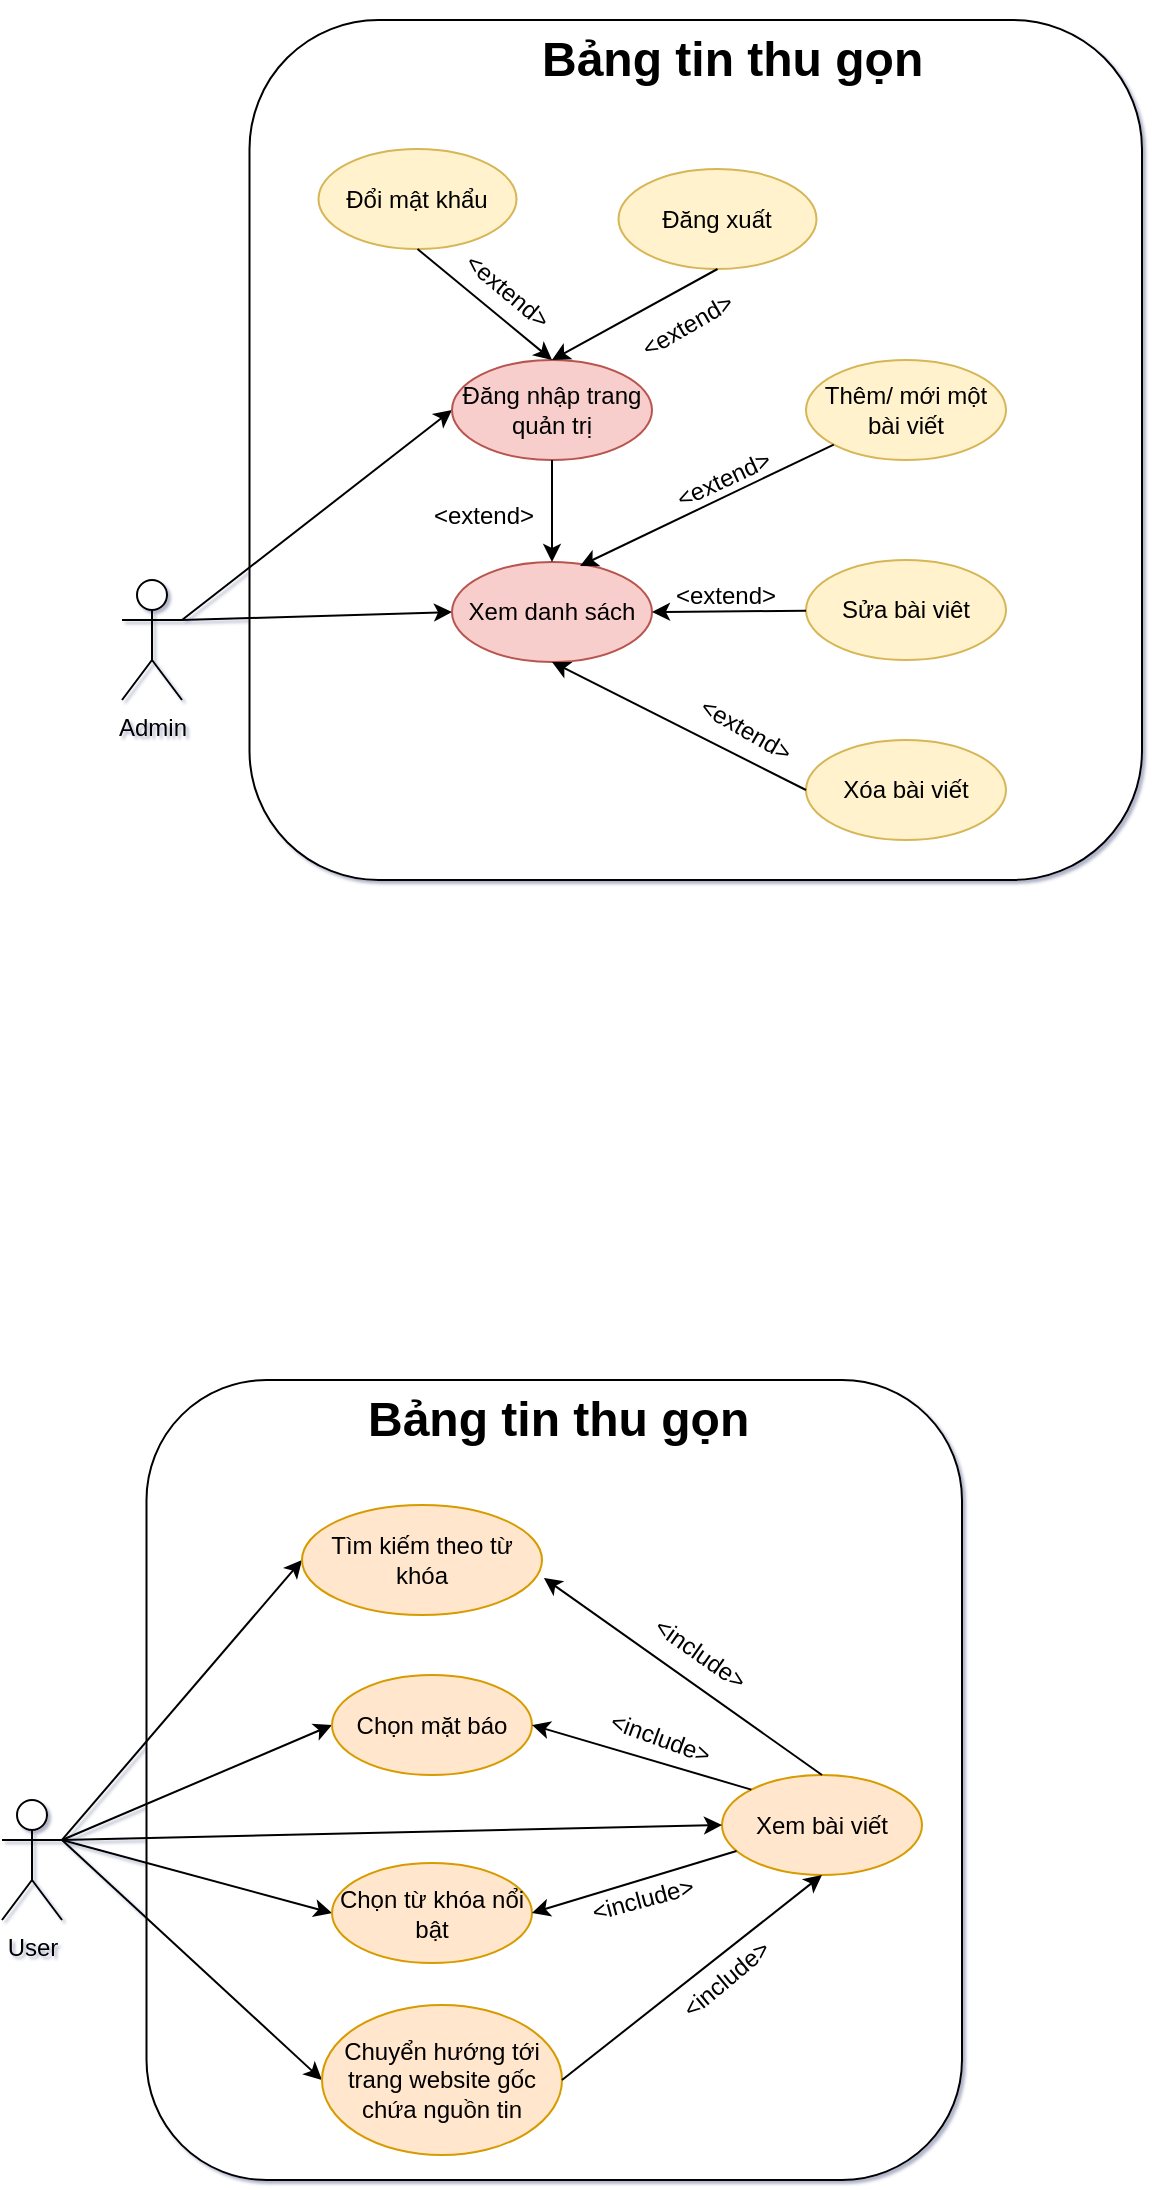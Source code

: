 <mxfile version="17.2.4" type="device"><diagram id="RWThB8RbWpdfhxavSxz5" name="Page-1"><mxGraphModel dx="868" dy="1619" grid="1" gridSize="10" guides="1" tooltips="1" connect="1" arrows="1" fold="1" page="1" pageScale="1" pageWidth="827" pageHeight="1169" background="none" math="0" shadow="1"><root><mxCell id="0"/><mxCell id="1" parent="0"/><mxCell id="1DTD1fKfkzU20tImV6SE-3" value="" style="rounded=1;whiteSpace=wrap;html=1;" vertex="1" parent="1"><mxGeometry x="162.25" y="590" width="407.75" height="400" as="geometry"/></mxCell><mxCell id="8gruY0bJiQVcLuq2g7tq-1" value="" style="rounded=1;whiteSpace=wrap;html=1;" parent="1" vertex="1"><mxGeometry x="213.75" y="-90" width="446.25" height="430" as="geometry"/></mxCell><mxCell id="8gruY0bJiQVcLuq2g7tq-3" value="Admin" style="shape=umlActor;verticalLabelPosition=bottom;verticalAlign=top;html=1;outlineConnect=0;" parent="1" vertex="1"><mxGeometry x="150" y="190" width="30" height="60" as="geometry"/></mxCell><mxCell id="8gruY0bJiQVcLuq2g7tq-10" value="" style="endArrow=classic;html=1;rounded=0;entryX=0;entryY=0.5;entryDx=0;entryDy=0;exitX=1;exitY=0.333;exitDx=0;exitDy=0;exitPerimeter=0;" parent="1" source="8gruY0bJiQVcLuq2g7tq-3" target="yzXGqRGJ_V18KKqWcL4Y-1" edge="1"><mxGeometry width="50" height="50" relative="1" as="geometry"><mxPoint x="180" y="200" as="sourcePoint"/><mxPoint x="310" y="85" as="targetPoint"/></mxGeometry></mxCell><mxCell id="8gruY0bJiQVcLuq2g7tq-12" value="" style="endArrow=classic;html=1;rounded=0;entryX=0;entryY=0.5;entryDx=0;entryDy=0;" parent="1" target="yzXGqRGJ_V18KKqWcL4Y-10" edge="1"><mxGeometry width="50" height="50" relative="1" as="geometry"><mxPoint x="180" y="210" as="sourcePoint"/><mxPoint x="319" y="182" as="targetPoint"/></mxGeometry></mxCell><mxCell id="yzXGqRGJ_V18KKqWcL4Y-1" value="Đăng nhập trang quản trị" style="ellipse;whiteSpace=wrap;html=1;fillColor=#f8cecc;strokeColor=#b85450;" parent="1" vertex="1"><mxGeometry x="315" y="80" width="100" height="50" as="geometry"/></mxCell><mxCell id="yzXGqRGJ_V18KKqWcL4Y-2" value="Đổi mật khẩu" style="ellipse;whiteSpace=wrap;html=1;fillColor=#fff2cc;strokeColor=#d6b656;" parent="1" vertex="1"><mxGeometry x="248.25" y="-25.5" width="99" height="50" as="geometry"/></mxCell><mxCell id="yzXGqRGJ_V18KKqWcL4Y-3" value="Đăng xuất" style="ellipse;whiteSpace=wrap;html=1;fillColor=#fff2cc;strokeColor=#d6b656;" parent="1" vertex="1"><mxGeometry x="398.25" y="-15.5" width="99" height="50" as="geometry"/></mxCell><mxCell id="yzXGqRGJ_V18KKqWcL4Y-8" value="" style="endArrow=classic;html=1;rounded=0;exitX=0.5;exitY=1;exitDx=0;exitDy=0;entryX=0.5;entryY=0;entryDx=0;entryDy=0;" parent="1" source="yzXGqRGJ_V18KKqWcL4Y-2" target="yzXGqRGJ_V18KKqWcL4Y-1" edge="1"><mxGeometry width="50" height="50" relative="1" as="geometry"><mxPoint x="425" y="90" as="sourcePoint"/><mxPoint x="475" y="40" as="targetPoint"/></mxGeometry></mxCell><mxCell id="yzXGqRGJ_V18KKqWcL4Y-9" value="" style="endArrow=classic;html=1;rounded=0;exitX=0.5;exitY=1;exitDx=0;exitDy=0;" parent="1" source="yzXGqRGJ_V18KKqWcL4Y-3" edge="1"><mxGeometry width="50" height="50" relative="1" as="geometry"><mxPoint x="324.5" y="30" as="sourcePoint"/><mxPoint x="365" y="80" as="targetPoint"/></mxGeometry></mxCell><mxCell id="yzXGqRGJ_V18KKqWcL4Y-10" value="Xem danh sách" style="ellipse;whiteSpace=wrap;html=1;fillColor=#f8cecc;strokeColor=#b85450;" parent="1" vertex="1"><mxGeometry x="315" y="181" width="100" height="50" as="geometry"/></mxCell><mxCell id="yzXGqRGJ_V18KKqWcL4Y-11" value="Thêm/ mới một bài viết" style="ellipse;whiteSpace=wrap;html=1;fillColor=#fff2cc;strokeColor=#d6b656;" parent="1" vertex="1"><mxGeometry x="492" y="80" width="100" height="50" as="geometry"/></mxCell><mxCell id="yzXGqRGJ_V18KKqWcL4Y-14" value="Sửa bài viêt" style="ellipse;whiteSpace=wrap;html=1;fillColor=#fff2cc;strokeColor=#d6b656;" parent="1" vertex="1"><mxGeometry x="492" y="180" width="100" height="50" as="geometry"/></mxCell><mxCell id="yzXGqRGJ_V18KKqWcL4Y-16" value="Xóa bài viết" style="ellipse;whiteSpace=wrap;html=1;fillColor=#fff2cc;strokeColor=#d6b656;" parent="1" vertex="1"><mxGeometry x="492" y="270" width="100" height="50" as="geometry"/></mxCell><mxCell id="yzXGqRGJ_V18KKqWcL4Y-21" value="" style="endArrow=classic;html=1;rounded=0;exitX=0;exitY=0.5;exitDx=0;exitDy=0;entryX=0.5;entryY=1;entryDx=0;entryDy=0;" parent="1" source="yzXGqRGJ_V18KKqWcL4Y-16" target="yzXGqRGJ_V18KKqWcL4Y-10" edge="1"><mxGeometry width="50" height="50" relative="1" as="geometry"><mxPoint x="435" y="285" as="sourcePoint"/><mxPoint x="422.789" y="362.352" as="targetPoint"/></mxGeometry></mxCell><mxCell id="yzXGqRGJ_V18KKqWcL4Y-22" value="" style="endArrow=classic;html=1;rounded=0;entryX=1;entryY=0.5;entryDx=0;entryDy=0;" parent="1" source="yzXGqRGJ_V18KKqWcL4Y-14" target="yzXGqRGJ_V18KKqWcL4Y-10" edge="1"><mxGeometry width="50" height="50" relative="1" as="geometry"><mxPoint x="595" y="370" as="sourcePoint"/><mxPoint x="425" y="275" as="targetPoint"/></mxGeometry></mxCell><mxCell id="yzXGqRGJ_V18KKqWcL4Y-25" value="" style="endArrow=classic;html=1;rounded=0;entryX=0.64;entryY=0.04;entryDx=0;entryDy=0;entryPerimeter=0;" parent="1" source="yzXGqRGJ_V18KKqWcL4Y-11" target="yzXGqRGJ_V18KKqWcL4Y-10" edge="1"><mxGeometry width="50" height="50" relative="1" as="geometry"><mxPoint x="515" y="140" as="sourcePoint"/><mxPoint x="425" y="140" as="targetPoint"/></mxGeometry></mxCell><mxCell id="yzXGqRGJ_V18KKqWcL4Y-27" value="&amp;lt;extend&amp;gt;" style="text;html=1;strokeColor=none;fillColor=none;align=center;verticalAlign=middle;whiteSpace=wrap;rounded=0;rotation=-25;" parent="1" vertex="1"><mxGeometry x="420.5" y="125" width="60" height="30" as="geometry"/></mxCell><mxCell id="yzXGqRGJ_V18KKqWcL4Y-28" value="&amp;lt;extend&amp;gt;" style="text;html=1;strokeColor=none;fillColor=none;align=center;verticalAlign=middle;whiteSpace=wrap;rounded=0;rotation=0;" parent="1" vertex="1"><mxGeometry x="421.75" y="183" width="60" height="30" as="geometry"/></mxCell><mxCell id="yzXGqRGJ_V18KKqWcL4Y-31" value="&amp;lt;extend&amp;gt;" style="text;html=1;strokeColor=none;fillColor=none;align=center;verticalAlign=middle;whiteSpace=wrap;rounded=0;rotation=30;" parent="1" vertex="1"><mxGeometry x="432" y="250" width="60" height="30" as="geometry"/></mxCell><mxCell id="yzXGqRGJ_V18KKqWcL4Y-32" value="&amp;lt;include&amp;gt;" style="text;html=1;strokeColor=none;fillColor=none;align=center;verticalAlign=middle;whiteSpace=wrap;rounded=0;rotation=-40;" parent="1" vertex="1"><mxGeometry x="411.5" y="875" width="80.5" height="30" as="geometry"/></mxCell><mxCell id="yzXGqRGJ_V18KKqWcL4Y-34" value="&amp;lt;extend&amp;gt;" style="text;html=1;strokeColor=none;fillColor=none;align=center;verticalAlign=middle;whiteSpace=wrap;rounded=0;rotation=40;" parent="1" vertex="1"><mxGeometry x="313.25" y="30.5" width="60" height="30" as="geometry"/></mxCell><mxCell id="yzXGqRGJ_V18KKqWcL4Y-35" value="&amp;lt;extend&amp;gt;" style="text;html=1;strokeColor=none;fillColor=none;align=center;verticalAlign=middle;whiteSpace=wrap;rounded=0;rotation=-30;" parent="1" vertex="1"><mxGeometry x="402.5" y="48" width="60" height="30" as="geometry"/></mxCell><mxCell id="JnIqkEwEIfeM7kIxrMsy-3" value="" style="endArrow=classic;html=1;rounded=0;entryX=0;entryY=0.5;entryDx=0;entryDy=0;exitX=1;exitY=0.333;exitDx=0;exitDy=0;exitPerimeter=0;" parent="1" source="JnIqkEwEIfeM7kIxrMsy-2" target="JnIqkEwEIfeM7kIxrMsy-7" edge="1"><mxGeometry width="50" height="50" relative="1" as="geometry"><mxPoint x="180" y="795" as="sourcePoint"/><mxPoint x="310" y="680" as="targetPoint"/></mxGeometry></mxCell><mxCell id="JnIqkEwEIfeM7kIxrMsy-4" value="" style="endArrow=classic;html=1;rounded=0;entryX=0;entryY=0.5;entryDx=0;entryDy=0;startArrow=none;exitX=1;exitY=0.333;exitDx=0;exitDy=0;exitPerimeter=0;" parent="1" source="JnIqkEwEIfeM7kIxrMsy-2" target="JnIqkEwEIfeM7kIxrMsy-11" edge="1"><mxGeometry width="50" height="50" relative="1" as="geometry"><mxPoint x="180" y="805" as="sourcePoint"/><mxPoint x="319" y="777" as="targetPoint"/></mxGeometry></mxCell><mxCell id="JnIqkEwEIfeM7kIxrMsy-5" value="" style="endArrow=classic;html=1;rounded=0;entryX=0;entryY=0.5;entryDx=0;entryDy=0;exitX=1;exitY=0.333;exitDx=0;exitDy=0;exitPerimeter=0;" parent="1" source="JnIqkEwEIfeM7kIxrMsy-2" target="JnIqkEwEIfeM7kIxrMsy-14" edge="1"><mxGeometry width="50" height="50" relative="1" as="geometry"><mxPoint x="190" y="815" as="sourcePoint"/><mxPoint x="325" y="855" as="targetPoint"/></mxGeometry></mxCell><mxCell id="JnIqkEwEIfeM7kIxrMsy-6" value="" style="endArrow=classic;html=1;rounded=0;entryX=0;entryY=0.5;entryDx=0;entryDy=0;exitX=1;exitY=0.333;exitDx=0;exitDy=0;exitPerimeter=0;" parent="1" source="JnIqkEwEIfeM7kIxrMsy-2" target="JnIqkEwEIfeM7kIxrMsy-16" edge="1"><mxGeometry width="50" height="50" relative="1" as="geometry"><mxPoint x="180" y="805" as="sourcePoint"/><mxPoint x="310" y="945" as="targetPoint"/></mxGeometry></mxCell><mxCell id="JnIqkEwEIfeM7kIxrMsy-7" value="Tìm kiếm theo từ khóa" style="ellipse;whiteSpace=wrap;html=1;fillColor=#ffe6cc;strokeColor=#d79b00;" parent="1" vertex="1"><mxGeometry x="240" y="652.5" width="120" height="55" as="geometry"/></mxCell><mxCell id="JnIqkEwEIfeM7kIxrMsy-11" value="Chọn mặt báo" style="ellipse;whiteSpace=wrap;html=1;fillColor=#ffe6cc;strokeColor=#d79b00;" parent="1" vertex="1"><mxGeometry x="255" y="737.5" width="100" height="50" as="geometry"/></mxCell><mxCell id="JnIqkEwEIfeM7kIxrMsy-14" value="Chọn từ khóa nổi bật" style="ellipse;whiteSpace=wrap;html=1;fillColor=#ffe6cc;strokeColor=#d79b00;" parent="1" vertex="1"><mxGeometry x="255" y="831.5" width="100" height="50" as="geometry"/></mxCell><mxCell id="JnIqkEwEIfeM7kIxrMsy-16" value="Chuyển hướng tới trang website gốc chứa nguồn tin" style="ellipse;whiteSpace=wrap;html=1;fillColor=#ffe6cc;strokeColor=#d79b00;" parent="1" vertex="1"><mxGeometry x="250" y="902.5" width="120" height="75" as="geometry"/></mxCell><mxCell id="JnIqkEwEIfeM7kIxrMsy-31" value="Xem bài viết" style="ellipse;whiteSpace=wrap;html=1;fillColor=#ffe6cc;strokeColor=#d79b00;" parent="1" vertex="1"><mxGeometry x="450" y="787.5" width="100" height="50" as="geometry"/></mxCell><mxCell id="JnIqkEwEIfeM7kIxrMsy-2" value="User" style="shape=umlActor;verticalLabelPosition=bottom;verticalAlign=top;html=1;outlineConnect=0;" parent="1" vertex="1"><mxGeometry x="90" y="800" width="30" height="60" as="geometry"/></mxCell><mxCell id="JnIqkEwEIfeM7kIxrMsy-37" value="" style="endArrow=classic;html=1;rounded=0;entryX=1.008;entryY=0.664;entryDx=0;entryDy=0;entryPerimeter=0;exitX=0.5;exitY=0;exitDx=0;exitDy=0;" parent="1" source="JnIqkEwEIfeM7kIxrMsy-31" target="JnIqkEwEIfeM7kIxrMsy-7" edge="1"><mxGeometry width="50" height="50" relative="1" as="geometry"><mxPoint x="420" y="830" as="sourcePoint"/><mxPoint x="470" y="780" as="targetPoint"/></mxGeometry></mxCell><mxCell id="JnIqkEwEIfeM7kIxrMsy-38" value="" style="endArrow=classic;html=1;rounded=0;exitX=1;exitY=0.5;exitDx=0;exitDy=0;entryX=0.5;entryY=1;entryDx=0;entryDy=0;" parent="1" source="JnIqkEwEIfeM7kIxrMsy-16" target="JnIqkEwEIfeM7kIxrMsy-31" edge="1"><mxGeometry width="50" height="50" relative="1" as="geometry"><mxPoint x="440" y="990" as="sourcePoint"/><mxPoint x="540" y="860" as="targetPoint"/></mxGeometry></mxCell><mxCell id="JnIqkEwEIfeM7kIxrMsy-39" value="" style="endArrow=classic;html=1;rounded=0;exitX=1;exitY=0.333;exitDx=0;exitDy=0;exitPerimeter=0;entryX=0;entryY=0.5;entryDx=0;entryDy=0;" parent="1" source="JnIqkEwEIfeM7kIxrMsy-2" target="JnIqkEwEIfeM7kIxrMsy-31" edge="1"><mxGeometry width="50" height="50" relative="1" as="geometry"><mxPoint x="520" y="750" as="sourcePoint"/><mxPoint x="570" y="700" as="targetPoint"/></mxGeometry></mxCell><mxCell id="JnIqkEwEIfeM7kIxrMsy-40" value="&amp;lt;include&amp;gt;" style="text;html=1;strokeColor=none;fillColor=none;align=center;verticalAlign=middle;whiteSpace=wrap;rounded=0;rotation=35;" parent="1" vertex="1"><mxGeometry x="399" y="711.5" width="80.5" height="30" as="geometry"/></mxCell><mxCell id="JnIqkEwEIfeM7kIxrMsy-41" value="" style="endArrow=classic;html=1;rounded=0;entryX=1;entryY=0.5;entryDx=0;entryDy=0;exitX=0;exitY=0;exitDx=0;exitDy=0;" parent="1" source="JnIqkEwEIfeM7kIxrMsy-31" target="JnIqkEwEIfeM7kIxrMsy-11" edge="1"><mxGeometry width="50" height="50" relative="1" as="geometry"><mxPoint x="550" y="940" as="sourcePoint"/><mxPoint x="600" y="890" as="targetPoint"/></mxGeometry></mxCell><mxCell id="JnIqkEwEIfeM7kIxrMsy-42" value="&amp;lt;include&amp;gt;" style="text;html=1;strokeColor=none;fillColor=none;align=center;verticalAlign=middle;whiteSpace=wrap;rounded=0;rotation=20;" parent="1" vertex="1"><mxGeometry x="378.5" y="753.5" width="80.5" height="30" as="geometry"/></mxCell><mxCell id="JnIqkEwEIfeM7kIxrMsy-43" value="" style="endArrow=classic;html=1;rounded=0;entryX=1;entryY=0.5;entryDx=0;entryDy=0;" parent="1" source="JnIqkEwEIfeM7kIxrMsy-31" target="JnIqkEwEIfeM7kIxrMsy-14" edge="1"><mxGeometry width="50" height="50" relative="1" as="geometry"><mxPoint x="570" y="1010" as="sourcePoint"/><mxPoint x="620" y="960" as="targetPoint"/></mxGeometry></mxCell><mxCell id="JnIqkEwEIfeM7kIxrMsy-44" value="&amp;lt;include&amp;gt;" style="text;html=1;strokeColor=none;fillColor=none;align=center;verticalAlign=middle;whiteSpace=wrap;rounded=0;rotation=-15;" parent="1" vertex="1"><mxGeometry x="369.5" y="834.5" width="80.5" height="30" as="geometry"/></mxCell><mxCell id="1DTD1fKfkzU20tImV6SE-5" value="&lt;h1&gt;Bảng tin thu gọn&lt;/h1&gt;" style="text;html=1;strokeColor=none;fillColor=none;spacing=5;spacingTop=-20;whiteSpace=wrap;overflow=hidden;rounded=0;shadow=1;" vertex="1" parent="1"><mxGeometry x="268.25" y="590" width="229" height="40" as="geometry"/></mxCell><mxCell id="1DTD1fKfkzU20tImV6SE-6" value="&lt;h1&gt;Bảng tin thu gọn&lt;/h1&gt;" style="text;html=1;strokeColor=none;fillColor=none;spacing=5;spacingTop=-20;whiteSpace=wrap;overflow=hidden;rounded=0;shadow=1;" vertex="1" parent="1"><mxGeometry x="355" y="-90" width="229" height="40" as="geometry"/></mxCell><mxCell id="1DTD1fKfkzU20tImV6SE-7" value="" style="endArrow=classic;html=1;rounded=0;exitX=0.5;exitY=1;exitDx=0;exitDy=0;entryX=0.5;entryY=0;entryDx=0;entryDy=0;" edge="1" parent="1" source="yzXGqRGJ_V18KKqWcL4Y-1" target="yzXGqRGJ_V18KKqWcL4Y-10"><mxGeometry width="50" height="50" relative="1" as="geometry"><mxPoint x="430" y="210" as="sourcePoint"/><mxPoint x="480" y="160" as="targetPoint"/></mxGeometry></mxCell><mxCell id="1DTD1fKfkzU20tImV6SE-8" value="&amp;lt;extend&amp;gt;" style="text;html=1;strokeColor=none;fillColor=none;align=center;verticalAlign=middle;whiteSpace=wrap;rounded=0;rotation=0;" vertex="1" parent="1"><mxGeometry x="301" y="143" width="60" height="30" as="geometry"/></mxCell></root></mxGraphModel></diagram></mxfile>